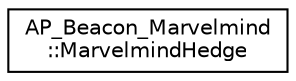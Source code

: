 digraph "Graphical Class Hierarchy"
{
 // INTERACTIVE_SVG=YES
  edge [fontname="Helvetica",fontsize="10",labelfontname="Helvetica",labelfontsize="10"];
  node [fontname="Helvetica",fontsize="10",shape=record];
  rankdir="LR";
  Node1 [label="AP_Beacon_Marvelmind\l::MarvelmindHedge",height=0.2,width=0.4,color="black", fillcolor="white", style="filled",URL="$structAP__Beacon__Marvelmind_1_1MarvelmindHedge.html"];
}

